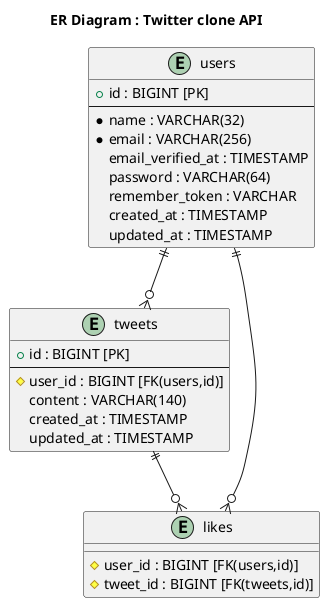 @startuml erd

title ER Diagram : Twitter clone API

/''''''''''''''''''''''''''''''''''''''''/
/'''''''''' TABLE '''''''''''''''''''''''/
/''''''''''''''''''''''''''''''''''''''''/

/''
 ' PK : +
 ' FK : #
 ' Unique : *
 '/

entity "users" {
  + id : BIGINT [PK]
  --
  * name : VARCHAR(32)
  * email : VARCHAR(256)
  email_verified_at : TIMESTAMP
  password : VARCHAR(64)
  remember_token : VARCHAR
  created_at : TIMESTAMP
  updated_at : TIMESTAMP
}

entity "tweets" {
  + id : BIGINT [PK]
  --
  # user_id : BIGINT [FK(users,id)]
  content : VARCHAR(140)
  created_at : TIMESTAMP
  updated_at : TIMESTAMP
}

entity "likes" {
  # user_id : BIGINT [FK(users,id)]
  # tweet_id : BIGINT [FK(tweets,id)]
}

/''''''''''''''''''''''''''''''''''''''''/
/'''''''''' RELATION ''''''''''''''''''''/
/''''''''''''''''''''''''''''''''''''''''/

users ||--o{ tweets
users ||--o{ likes
tweets ||--o{ likes

@enduml